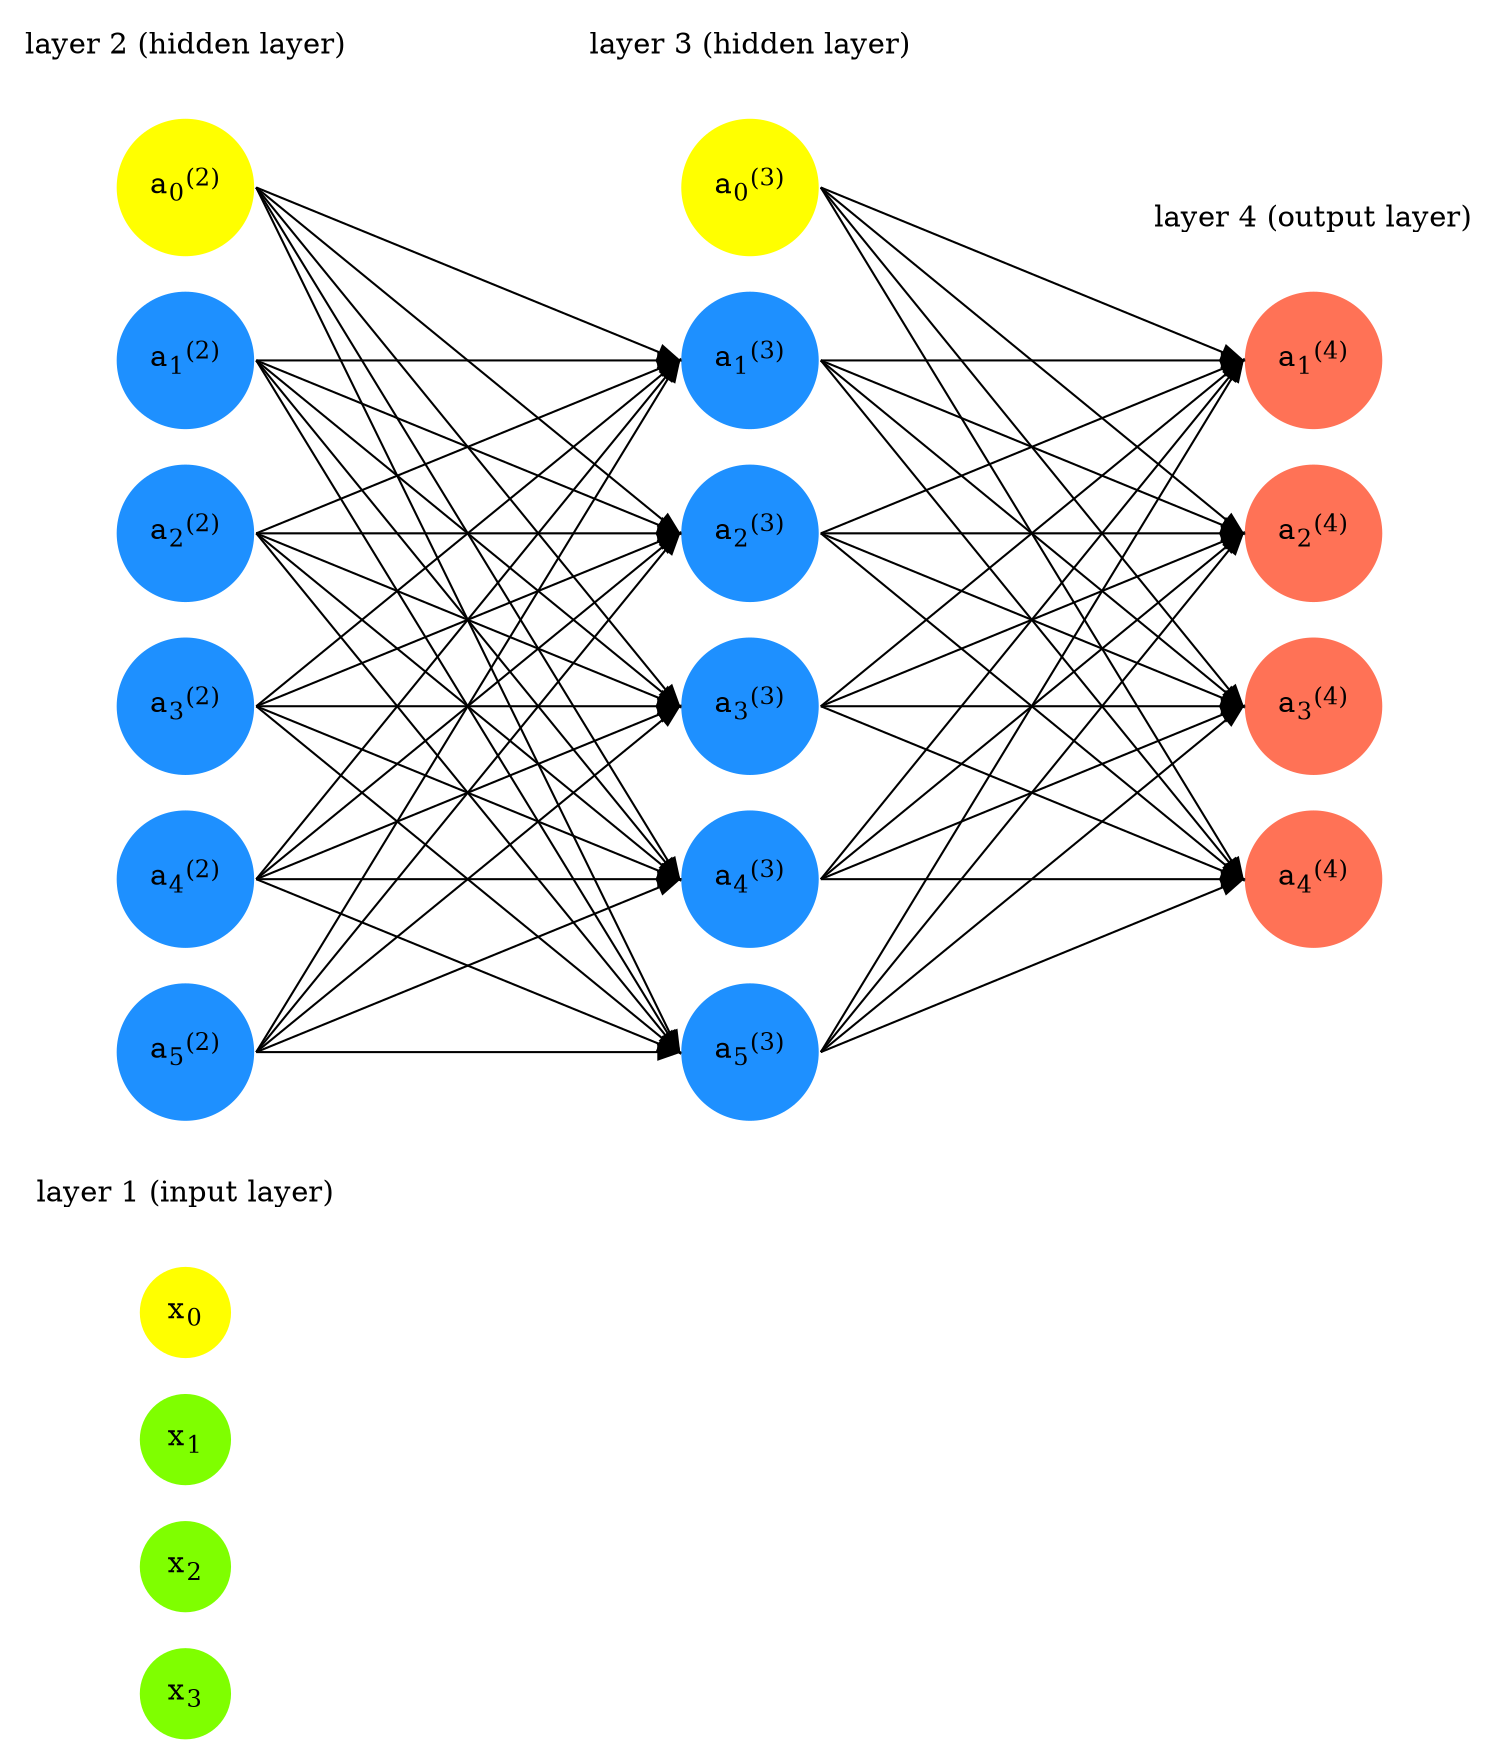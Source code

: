digraph G {
    rankdir = LR;
    splines=false;
    edge[style=invis];
    ranksep= 1.4;
    {
    node [shape=circle, color=yellow, style=filled, fillcolor=yellow];
    x0 [label=<x<sub>0</sub>>]; 
    a02 [label=<a<sub>0</sub><sup>(2)</sup>>]; 
    a03 [label=<a<sub>0</sub><sup>(3)</sup>>];
    }
    {
    node [shape=circle, color=chartreuse, style=filled, fillcolor=chartreuse];
    x1 [label=<x<sub>1</sub>>];
    x2 [label=<x<sub>2</sub>>]; 
    x3 [label=<x<sub>3</sub>>];
}
{
    node [shape=circle, color=dodgerblue, style=filled, fillcolor=dodgerblue];
    a12 [label=<a<sub>1</sub><sup>(2)</sup>>];
    a22 [label=<a<sub>2</sub><sup>(2)</sup>>];
    a32 [label=<a<sub>3</sub><sup>(2)</sup>>];
    a42 [label=<a<sub>4</sub><sup>(2)</sup>>];
    a52 [label=<a<sub>5</sub><sup>(2)</sup>>];
    a13 [label=<a<sub>1</sub><sup>(3)</sup>>];
    a23 [label=<a<sub>2</sub><sup>(3)</sup>>];
    a33 [label=<a<sub>3</sub><sup>(3)</sup>>];
    a43 [label=<a<sub>4</sub><sup>(3)</sup>>];
    a53 [label=<a<sub>5</sub><sup>(3)</sup>>];
}
{
    node [shape=circle, color=coral1, style=filled, fillcolor=coral1];
    O1 [label=<a<sub>1</sub><sup>(4)</sup>>];
    O2 [label=<a<sub>2</sub><sup>(4)</sup>>]; 
    O3 [label=<a<sub>3</sub><sup>(4)</sup>>]; 
    O4 [label=<a<sub>4</sub><sup>(4)</sup>>];
}
    {
        rank=same;
        x0->x1->x2->x3;
    }
    {
        rank=same;
        a02->a12->a22->a32->a42->a52;
    }
    {
        rank=same;
        a03->a13->a23->a33->a43->a53;
    }
    {
        rank=same;
        O1->O2->O3->O4;
    }
    a02->a03;  // prevent tilting
    l0 [shape=plaintext, label="layer 1 (input layer)"];
    l0->x0;
    {rank=same; l0;x0};
    l1 [shape=plaintext, label="layer 2 (hidden layer)"];
    l1->a02;
    {rank=same; l1;a02};
    l2 [shape=plaintext, label="layer 3 (hidden layer)"];
    l2->a03;
    {rank=same; l2;a03};
    l3 [shape=plaintext, label="layer 4 (output layer)"];
    l3->O1;
    {rank=same; l3;O1};
    edge[style=solid, tailport=e, headport=w];
    {a02;a12;a22;a32;a42;a52} -> {a13;a23;a33;a43;a53};
    {a03;a13;a23;a33;a43;a53} -> {O1,O2,O3,O4};
}